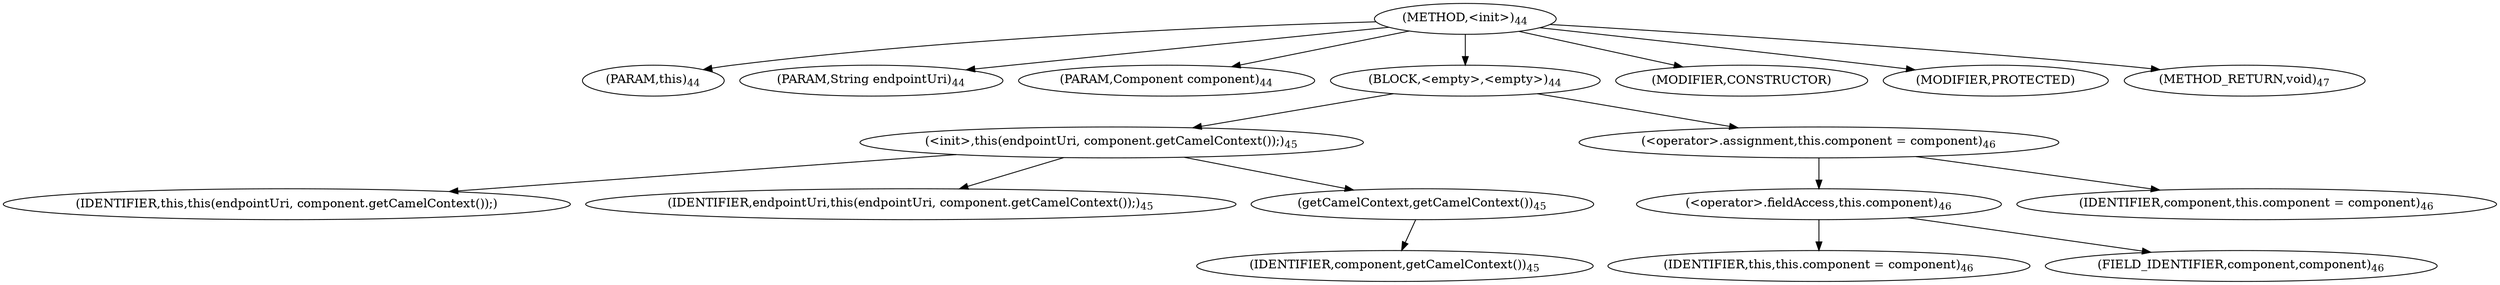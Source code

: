 digraph "&lt;init&gt;" {  
"68" [label = <(METHOD,&lt;init&gt;)<SUB>44</SUB>> ]
"4" [label = <(PARAM,this)<SUB>44</SUB>> ]
"69" [label = <(PARAM,String endpointUri)<SUB>44</SUB>> ]
"70" [label = <(PARAM,Component component)<SUB>44</SUB>> ]
"71" [label = <(BLOCK,&lt;empty&gt;,&lt;empty&gt;)<SUB>44</SUB>> ]
"72" [label = <(&lt;init&gt;,this(endpointUri, component.getCamelContext());)<SUB>45</SUB>> ]
"3" [label = <(IDENTIFIER,this,this(endpointUri, component.getCamelContext());)> ]
"73" [label = <(IDENTIFIER,endpointUri,this(endpointUri, component.getCamelContext());)<SUB>45</SUB>> ]
"74" [label = <(getCamelContext,getCamelContext())<SUB>45</SUB>> ]
"75" [label = <(IDENTIFIER,component,getCamelContext())<SUB>45</SUB>> ]
"76" [label = <(&lt;operator&gt;.assignment,this.component = component)<SUB>46</SUB>> ]
"77" [label = <(&lt;operator&gt;.fieldAccess,this.component)<SUB>46</SUB>> ]
"5" [label = <(IDENTIFIER,this,this.component = component)<SUB>46</SUB>> ]
"78" [label = <(FIELD_IDENTIFIER,component,component)<SUB>46</SUB>> ]
"79" [label = <(IDENTIFIER,component,this.component = component)<SUB>46</SUB>> ]
"80" [label = <(MODIFIER,CONSTRUCTOR)> ]
"81" [label = <(MODIFIER,PROTECTED)> ]
"82" [label = <(METHOD_RETURN,void)<SUB>47</SUB>> ]
  "68" -> "4" 
  "68" -> "69" 
  "68" -> "70" 
  "68" -> "71" 
  "68" -> "80" 
  "68" -> "81" 
  "68" -> "82" 
  "71" -> "72" 
  "71" -> "76" 
  "72" -> "3" 
  "72" -> "73" 
  "72" -> "74" 
  "74" -> "75" 
  "76" -> "77" 
  "76" -> "79" 
  "77" -> "5" 
  "77" -> "78" 
}

